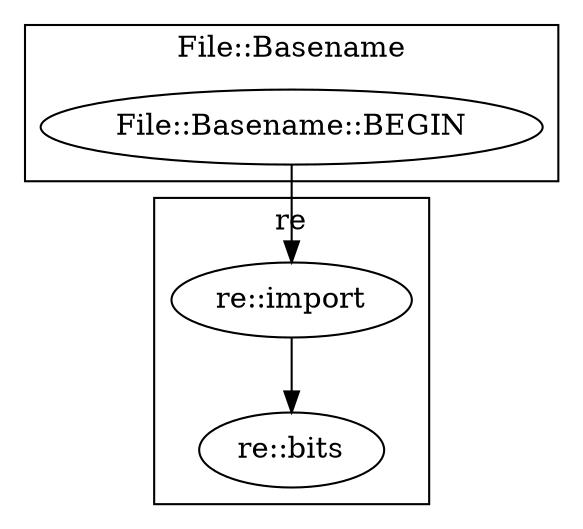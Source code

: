 digraph {
graph [overlap=false]
subgraph cluster_File_Basename {
	label="File::Basename";
	"File::Basename::BEGIN";
}
subgraph cluster_re {
	label="re";
	"re::import";
	"re::bits";
}
"File::Basename::BEGIN" -> "re::import";
"re::import" -> "re::bits";
}
